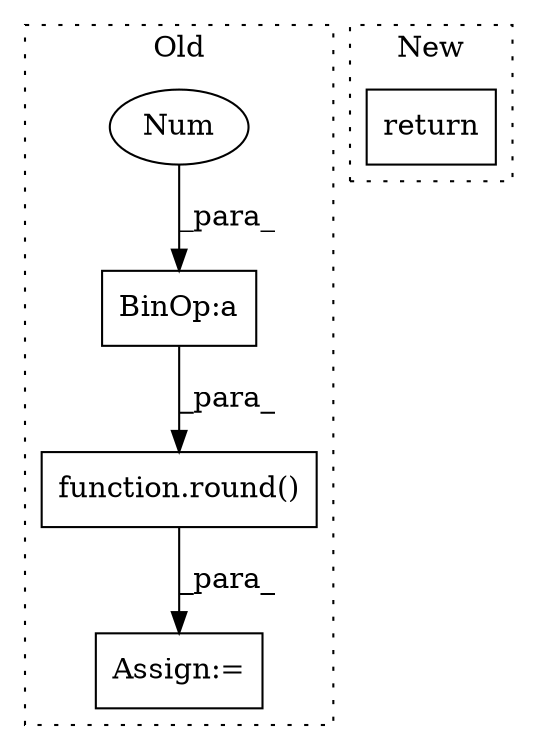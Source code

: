 digraph G {
subgraph cluster0 {
1 [label="function.round()" a="75" s="9123,9142" l="6,1" shape="box"];
3 [label="Assign:=" a="68" s="9030" l="44" shape="box"];
4 [label="BinOp:a" a="82" s="9136" l="3" shape="box"];
5 [label="Num" a="76" s="9139" l="3" shape="ellipse"];
label = "Old";
style="dotted";
}
subgraph cluster1 {
2 [label="return" a="93" s="8617" l="6" shape="box"];
label = "New";
style="dotted";
}
1 -> 3 [label="_para_"];
4 -> 1 [label="_para_"];
5 -> 4 [label="_para_"];
}